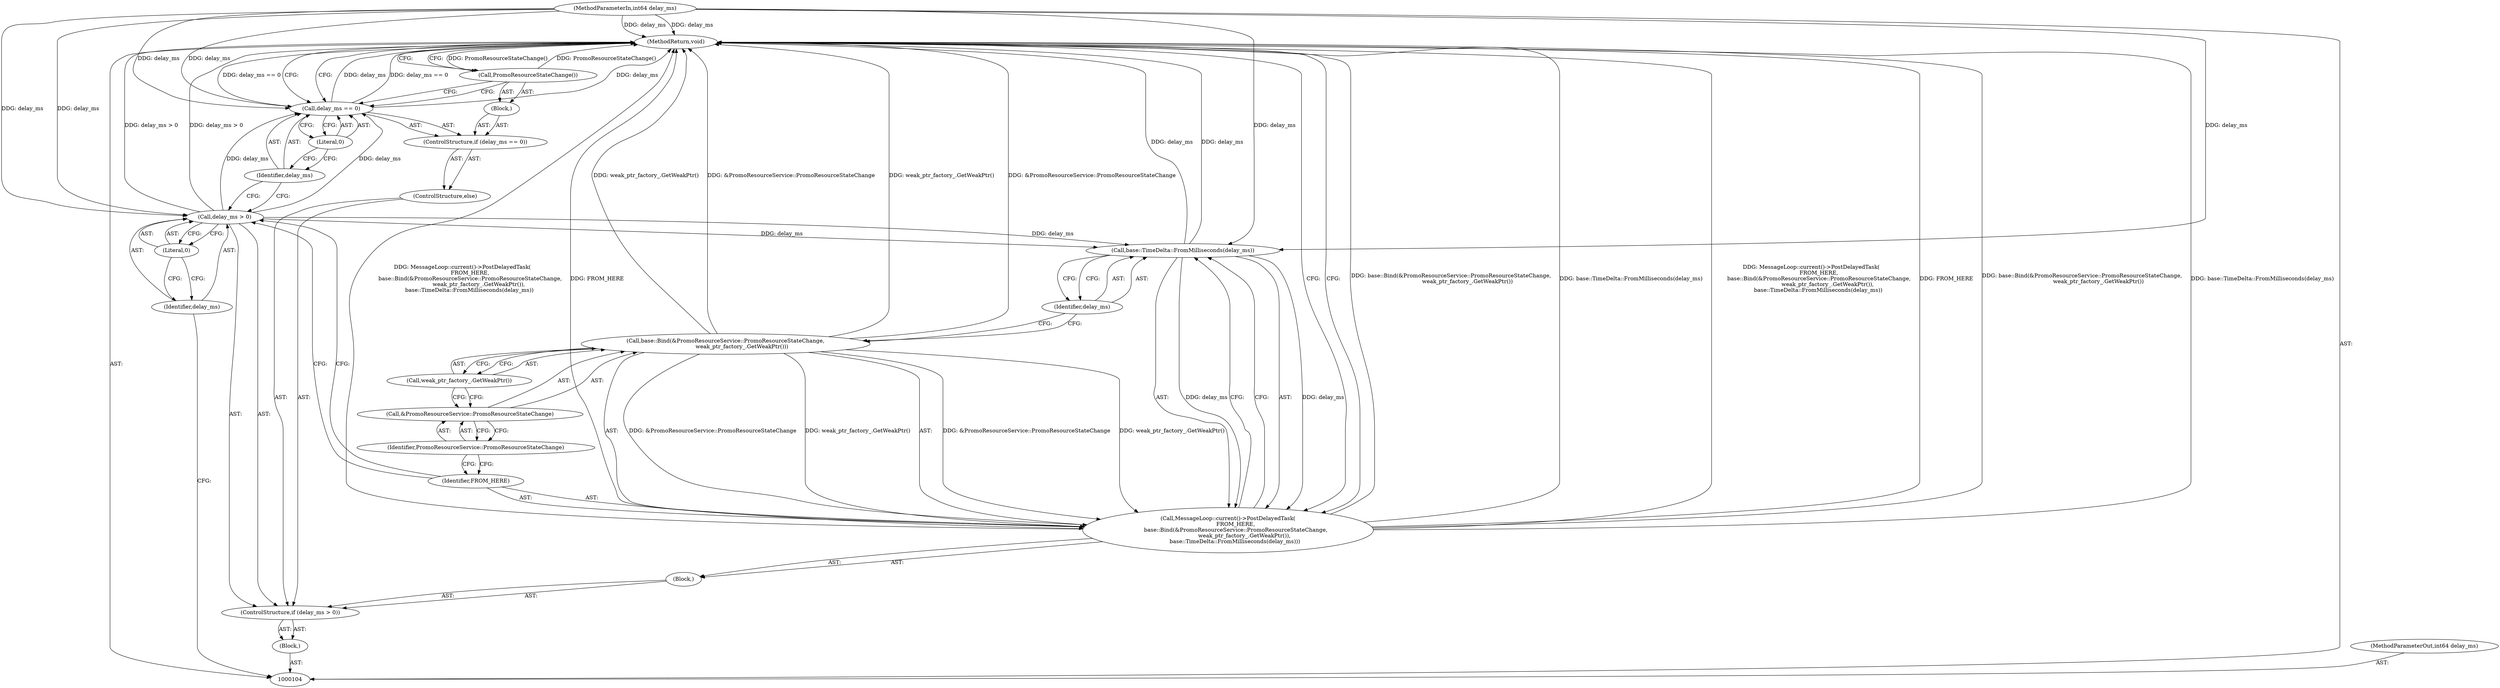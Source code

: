 digraph "0_Chrome_7d97e1d327f153cce6137ef8b533d45d083802d9" {
"1000127" [label="(MethodReturn,void)"];
"1000105" [label="(MethodParameterIn,int64 delay_ms)"];
"1000168" [label="(MethodParameterOut,int64 delay_ms)"];
"1000106" [label="(Block,)"];
"1000117" [label="(Call,weak_ptr_factory_.GetWeakPtr())"];
"1000119" [label="(Identifier,delay_ms)"];
"1000118" [label="(Call,base::TimeDelta::FromMilliseconds(delay_ms))"];
"1000122" [label="(Call,delay_ms == 0)"];
"1000123" [label="(Identifier,delay_ms)"];
"1000124" [label="(Literal,0)"];
"1000125" [label="(Block,)"];
"1000120" [label="(ControlStructure,else)"];
"1000121" [label="(ControlStructure,if (delay_ms == 0))"];
"1000126" [label="(Call,PromoResourceStateChange())"];
"1000110" [label="(Literal,0)"];
"1000111" [label="(Block,)"];
"1000107" [label="(ControlStructure,if (delay_ms > 0))"];
"1000108" [label="(Call,delay_ms > 0)"];
"1000109" [label="(Identifier,delay_ms)"];
"1000112" [label="(Call,MessageLoop::current()->PostDelayedTask(\n         FROM_HERE,\n         base::Bind(&PromoResourceService::PromoResourceStateChange,\n                   weak_ptr_factory_.GetWeakPtr()),\n        base::TimeDelta::FromMilliseconds(delay_ms)))"];
"1000113" [label="(Identifier,FROM_HERE)"];
"1000115" [label="(Call,&PromoResourceService::PromoResourceStateChange)"];
"1000116" [label="(Identifier,PromoResourceService::PromoResourceStateChange)"];
"1000114" [label="(Call,base::Bind(&PromoResourceService::PromoResourceStateChange,\n                   weak_ptr_factory_.GetWeakPtr()))"];
"1000127" -> "1000104"  [label="AST: "];
"1000127" -> "1000112"  [label="CFG: "];
"1000127" -> "1000126"  [label="CFG: "];
"1000127" -> "1000122"  [label="CFG: "];
"1000114" -> "1000127"  [label="DDG: weak_ptr_factory_.GetWeakPtr()"];
"1000114" -> "1000127"  [label="DDG: &PromoResourceService::PromoResourceStateChange"];
"1000126" -> "1000127"  [label="DDG: PromoResourceStateChange()"];
"1000108" -> "1000127"  [label="DDG: delay_ms > 0"];
"1000105" -> "1000127"  [label="DDG: delay_ms"];
"1000112" -> "1000127"  [label="DDG: base::Bind(&PromoResourceService::PromoResourceStateChange,\n                   weak_ptr_factory_.GetWeakPtr())"];
"1000112" -> "1000127"  [label="DDG: base::TimeDelta::FromMilliseconds(delay_ms)"];
"1000112" -> "1000127"  [label="DDG: MessageLoop::current()->PostDelayedTask(\n         FROM_HERE,\n         base::Bind(&PromoResourceService::PromoResourceStateChange,\n                   weak_ptr_factory_.GetWeakPtr()),\n        base::TimeDelta::FromMilliseconds(delay_ms))"];
"1000112" -> "1000127"  [label="DDG: FROM_HERE"];
"1000122" -> "1000127"  [label="DDG: delay_ms"];
"1000122" -> "1000127"  [label="DDG: delay_ms == 0"];
"1000118" -> "1000127"  [label="DDG: delay_ms"];
"1000105" -> "1000104"  [label="AST: "];
"1000105" -> "1000127"  [label="DDG: delay_ms"];
"1000105" -> "1000108"  [label="DDG: delay_ms"];
"1000105" -> "1000118"  [label="DDG: delay_ms"];
"1000105" -> "1000122"  [label="DDG: delay_ms"];
"1000168" -> "1000104"  [label="AST: "];
"1000106" -> "1000104"  [label="AST: "];
"1000107" -> "1000106"  [label="AST: "];
"1000117" -> "1000114"  [label="AST: "];
"1000117" -> "1000115"  [label="CFG: "];
"1000114" -> "1000117"  [label="CFG: "];
"1000119" -> "1000118"  [label="AST: "];
"1000119" -> "1000114"  [label="CFG: "];
"1000118" -> "1000119"  [label="CFG: "];
"1000118" -> "1000112"  [label="AST: "];
"1000118" -> "1000119"  [label="CFG: "];
"1000119" -> "1000118"  [label="AST: "];
"1000112" -> "1000118"  [label="CFG: "];
"1000118" -> "1000127"  [label="DDG: delay_ms"];
"1000118" -> "1000112"  [label="DDG: delay_ms"];
"1000108" -> "1000118"  [label="DDG: delay_ms"];
"1000105" -> "1000118"  [label="DDG: delay_ms"];
"1000122" -> "1000121"  [label="AST: "];
"1000122" -> "1000124"  [label="CFG: "];
"1000123" -> "1000122"  [label="AST: "];
"1000124" -> "1000122"  [label="AST: "];
"1000126" -> "1000122"  [label="CFG: "];
"1000127" -> "1000122"  [label="CFG: "];
"1000122" -> "1000127"  [label="DDG: delay_ms"];
"1000122" -> "1000127"  [label="DDG: delay_ms == 0"];
"1000108" -> "1000122"  [label="DDG: delay_ms"];
"1000105" -> "1000122"  [label="DDG: delay_ms"];
"1000123" -> "1000122"  [label="AST: "];
"1000123" -> "1000108"  [label="CFG: "];
"1000124" -> "1000123"  [label="CFG: "];
"1000124" -> "1000122"  [label="AST: "];
"1000124" -> "1000123"  [label="CFG: "];
"1000122" -> "1000124"  [label="CFG: "];
"1000125" -> "1000121"  [label="AST: "];
"1000126" -> "1000125"  [label="AST: "];
"1000120" -> "1000107"  [label="AST: "];
"1000121" -> "1000120"  [label="AST: "];
"1000121" -> "1000120"  [label="AST: "];
"1000122" -> "1000121"  [label="AST: "];
"1000125" -> "1000121"  [label="AST: "];
"1000126" -> "1000125"  [label="AST: "];
"1000126" -> "1000122"  [label="CFG: "];
"1000127" -> "1000126"  [label="CFG: "];
"1000126" -> "1000127"  [label="DDG: PromoResourceStateChange()"];
"1000110" -> "1000108"  [label="AST: "];
"1000110" -> "1000109"  [label="CFG: "];
"1000108" -> "1000110"  [label="CFG: "];
"1000111" -> "1000107"  [label="AST: "];
"1000112" -> "1000111"  [label="AST: "];
"1000107" -> "1000106"  [label="AST: "];
"1000108" -> "1000107"  [label="AST: "];
"1000111" -> "1000107"  [label="AST: "];
"1000120" -> "1000107"  [label="AST: "];
"1000108" -> "1000107"  [label="AST: "];
"1000108" -> "1000110"  [label="CFG: "];
"1000109" -> "1000108"  [label="AST: "];
"1000110" -> "1000108"  [label="AST: "];
"1000113" -> "1000108"  [label="CFG: "];
"1000123" -> "1000108"  [label="CFG: "];
"1000108" -> "1000127"  [label="DDG: delay_ms > 0"];
"1000105" -> "1000108"  [label="DDG: delay_ms"];
"1000108" -> "1000118"  [label="DDG: delay_ms"];
"1000108" -> "1000122"  [label="DDG: delay_ms"];
"1000109" -> "1000108"  [label="AST: "];
"1000109" -> "1000104"  [label="CFG: "];
"1000110" -> "1000109"  [label="CFG: "];
"1000112" -> "1000111"  [label="AST: "];
"1000112" -> "1000118"  [label="CFG: "];
"1000113" -> "1000112"  [label="AST: "];
"1000114" -> "1000112"  [label="AST: "];
"1000118" -> "1000112"  [label="AST: "];
"1000127" -> "1000112"  [label="CFG: "];
"1000112" -> "1000127"  [label="DDG: base::Bind(&PromoResourceService::PromoResourceStateChange,\n                   weak_ptr_factory_.GetWeakPtr())"];
"1000112" -> "1000127"  [label="DDG: base::TimeDelta::FromMilliseconds(delay_ms)"];
"1000112" -> "1000127"  [label="DDG: MessageLoop::current()->PostDelayedTask(\n         FROM_HERE,\n         base::Bind(&PromoResourceService::PromoResourceStateChange,\n                   weak_ptr_factory_.GetWeakPtr()),\n        base::TimeDelta::FromMilliseconds(delay_ms))"];
"1000112" -> "1000127"  [label="DDG: FROM_HERE"];
"1000114" -> "1000112"  [label="DDG: &PromoResourceService::PromoResourceStateChange"];
"1000114" -> "1000112"  [label="DDG: weak_ptr_factory_.GetWeakPtr()"];
"1000118" -> "1000112"  [label="DDG: delay_ms"];
"1000113" -> "1000112"  [label="AST: "];
"1000113" -> "1000108"  [label="CFG: "];
"1000116" -> "1000113"  [label="CFG: "];
"1000115" -> "1000114"  [label="AST: "];
"1000115" -> "1000116"  [label="CFG: "];
"1000116" -> "1000115"  [label="AST: "];
"1000117" -> "1000115"  [label="CFG: "];
"1000116" -> "1000115"  [label="AST: "];
"1000116" -> "1000113"  [label="CFG: "];
"1000115" -> "1000116"  [label="CFG: "];
"1000114" -> "1000112"  [label="AST: "];
"1000114" -> "1000117"  [label="CFG: "];
"1000115" -> "1000114"  [label="AST: "];
"1000117" -> "1000114"  [label="AST: "];
"1000119" -> "1000114"  [label="CFG: "];
"1000114" -> "1000127"  [label="DDG: weak_ptr_factory_.GetWeakPtr()"];
"1000114" -> "1000127"  [label="DDG: &PromoResourceService::PromoResourceStateChange"];
"1000114" -> "1000112"  [label="DDG: &PromoResourceService::PromoResourceStateChange"];
"1000114" -> "1000112"  [label="DDG: weak_ptr_factory_.GetWeakPtr()"];
}
